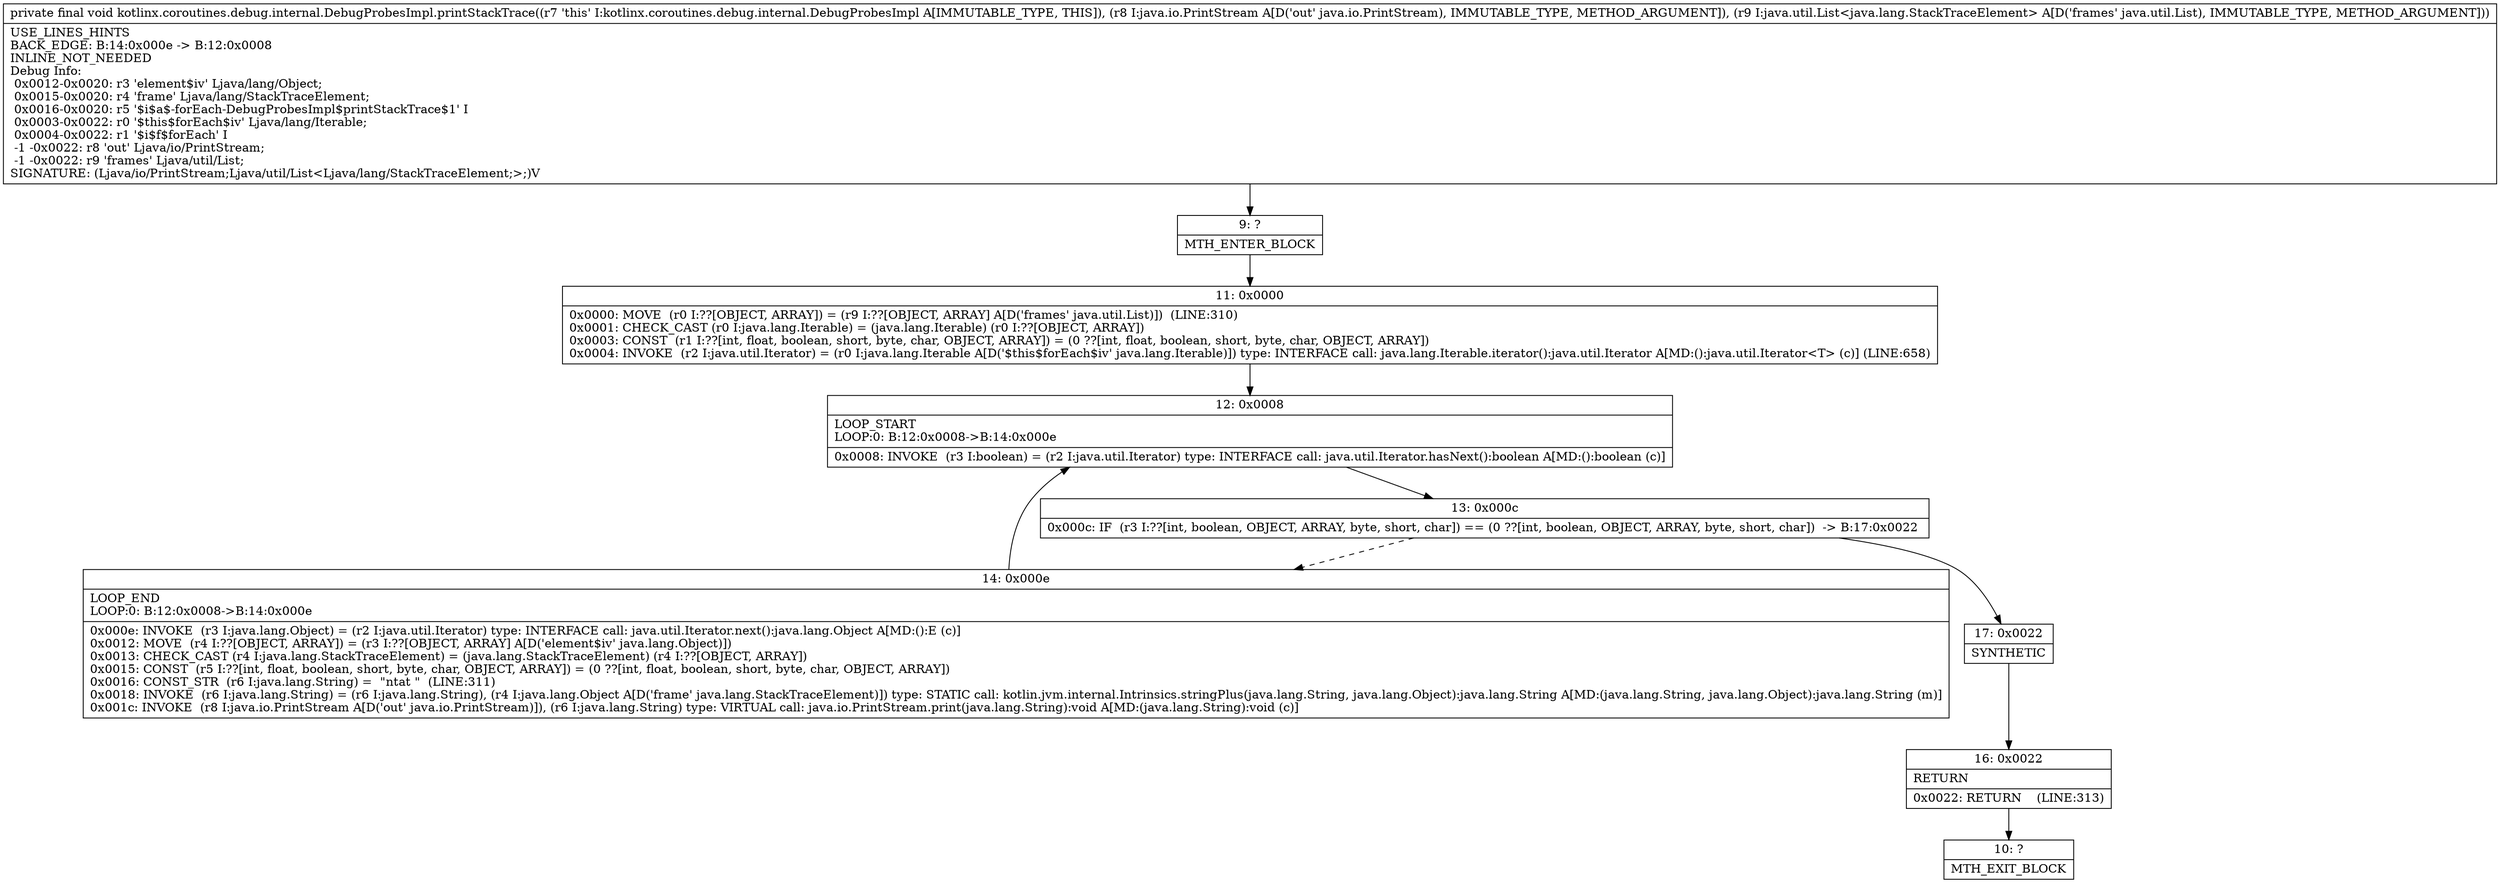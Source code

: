 digraph "CFG forkotlinx.coroutines.debug.internal.DebugProbesImpl.printStackTrace(Ljava\/io\/PrintStream;Ljava\/util\/List;)V" {
Node_9 [shape=record,label="{9\:\ ?|MTH_ENTER_BLOCK\l}"];
Node_11 [shape=record,label="{11\:\ 0x0000|0x0000: MOVE  (r0 I:??[OBJECT, ARRAY]) = (r9 I:??[OBJECT, ARRAY] A[D('frames' java.util.List)])  (LINE:310)\l0x0001: CHECK_CAST (r0 I:java.lang.Iterable) = (java.lang.Iterable) (r0 I:??[OBJECT, ARRAY]) \l0x0003: CONST  (r1 I:??[int, float, boolean, short, byte, char, OBJECT, ARRAY]) = (0 ??[int, float, boolean, short, byte, char, OBJECT, ARRAY]) \l0x0004: INVOKE  (r2 I:java.util.Iterator) = (r0 I:java.lang.Iterable A[D('$this$forEach$iv' java.lang.Iterable)]) type: INTERFACE call: java.lang.Iterable.iterator():java.util.Iterator A[MD:():java.util.Iterator\<T\> (c)] (LINE:658)\l}"];
Node_12 [shape=record,label="{12\:\ 0x0008|LOOP_START\lLOOP:0: B:12:0x0008\-\>B:14:0x000e\l|0x0008: INVOKE  (r3 I:boolean) = (r2 I:java.util.Iterator) type: INTERFACE call: java.util.Iterator.hasNext():boolean A[MD:():boolean (c)]\l}"];
Node_13 [shape=record,label="{13\:\ 0x000c|0x000c: IF  (r3 I:??[int, boolean, OBJECT, ARRAY, byte, short, char]) == (0 ??[int, boolean, OBJECT, ARRAY, byte, short, char])  \-\> B:17:0x0022 \l}"];
Node_14 [shape=record,label="{14\:\ 0x000e|LOOP_END\lLOOP:0: B:12:0x0008\-\>B:14:0x000e\l|0x000e: INVOKE  (r3 I:java.lang.Object) = (r2 I:java.util.Iterator) type: INTERFACE call: java.util.Iterator.next():java.lang.Object A[MD:():E (c)]\l0x0012: MOVE  (r4 I:??[OBJECT, ARRAY]) = (r3 I:??[OBJECT, ARRAY] A[D('element$iv' java.lang.Object)]) \l0x0013: CHECK_CAST (r4 I:java.lang.StackTraceElement) = (java.lang.StackTraceElement) (r4 I:??[OBJECT, ARRAY]) \l0x0015: CONST  (r5 I:??[int, float, boolean, short, byte, char, OBJECT, ARRAY]) = (0 ??[int, float, boolean, short, byte, char, OBJECT, ARRAY]) \l0x0016: CONST_STR  (r6 I:java.lang.String) =  \"ntat \"  (LINE:311)\l0x0018: INVOKE  (r6 I:java.lang.String) = (r6 I:java.lang.String), (r4 I:java.lang.Object A[D('frame' java.lang.StackTraceElement)]) type: STATIC call: kotlin.jvm.internal.Intrinsics.stringPlus(java.lang.String, java.lang.Object):java.lang.String A[MD:(java.lang.String, java.lang.Object):java.lang.String (m)]\l0x001c: INVOKE  (r8 I:java.io.PrintStream A[D('out' java.io.PrintStream)]), (r6 I:java.lang.String) type: VIRTUAL call: java.io.PrintStream.print(java.lang.String):void A[MD:(java.lang.String):void (c)]\l}"];
Node_17 [shape=record,label="{17\:\ 0x0022|SYNTHETIC\l}"];
Node_16 [shape=record,label="{16\:\ 0x0022|RETURN\l|0x0022: RETURN    (LINE:313)\l}"];
Node_10 [shape=record,label="{10\:\ ?|MTH_EXIT_BLOCK\l}"];
MethodNode[shape=record,label="{private final void kotlinx.coroutines.debug.internal.DebugProbesImpl.printStackTrace((r7 'this' I:kotlinx.coroutines.debug.internal.DebugProbesImpl A[IMMUTABLE_TYPE, THIS]), (r8 I:java.io.PrintStream A[D('out' java.io.PrintStream), IMMUTABLE_TYPE, METHOD_ARGUMENT]), (r9 I:java.util.List\<java.lang.StackTraceElement\> A[D('frames' java.util.List), IMMUTABLE_TYPE, METHOD_ARGUMENT]))  | USE_LINES_HINTS\lBACK_EDGE: B:14:0x000e \-\> B:12:0x0008\lINLINE_NOT_NEEDED\lDebug Info:\l  0x0012\-0x0020: r3 'element$iv' Ljava\/lang\/Object;\l  0x0015\-0x0020: r4 'frame' Ljava\/lang\/StackTraceElement;\l  0x0016\-0x0020: r5 '$i$a$\-forEach\-DebugProbesImpl$printStackTrace$1' I\l  0x0003\-0x0022: r0 '$this$forEach$iv' Ljava\/lang\/Iterable;\l  0x0004\-0x0022: r1 '$i$f$forEach' I\l  \-1 \-0x0022: r8 'out' Ljava\/io\/PrintStream;\l  \-1 \-0x0022: r9 'frames' Ljava\/util\/List;\lSIGNATURE: (Ljava\/io\/PrintStream;Ljava\/util\/List\<Ljava\/lang\/StackTraceElement;\>;)V\l}"];
MethodNode -> Node_9;Node_9 -> Node_11;
Node_11 -> Node_12;
Node_12 -> Node_13;
Node_13 -> Node_14[style=dashed];
Node_13 -> Node_17;
Node_14 -> Node_12;
Node_17 -> Node_16;
Node_16 -> Node_10;
}

